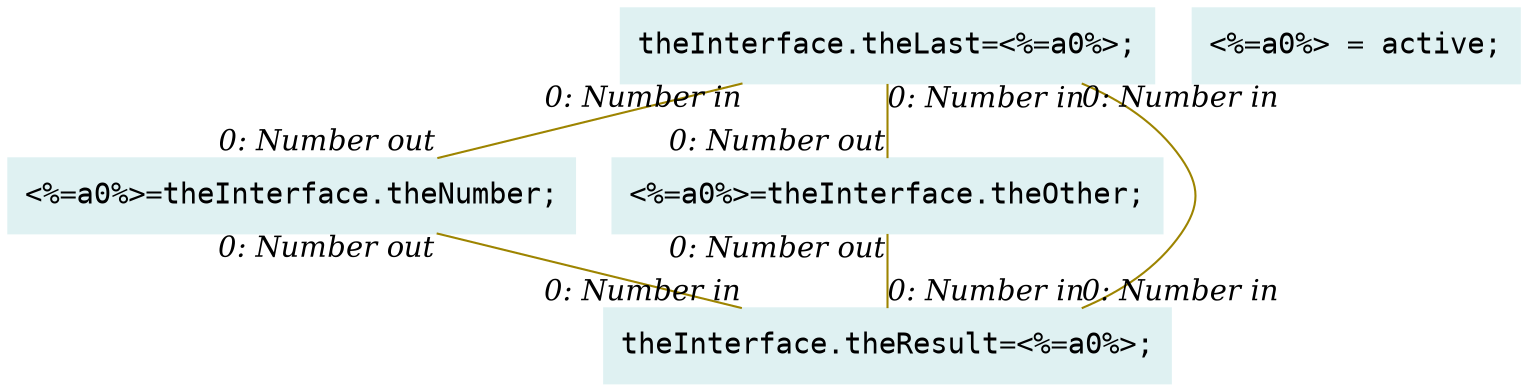 digraph g{node_2069 [shape="box", style="filled", color="#dff1f2", fontname="Courier", label="<%=a0%>=theInterface.theNumber;
" ]
node_2071 [shape="box", style="filled", color="#dff1f2", fontname="Courier", label="<%=a0%>=theInterface.theOther;
" ]
node_2073 [shape="box", style="filled", color="#dff1f2", fontname="Courier", label="theInterface.theResult=<%=a0%>;
" ]
node_2075 [shape="box", style="filled", color="#dff1f2", fontname="Courier", label="theInterface.theLast=<%=a0%>;
" ]
node_2101 [shape="box", style="filled", color="#dff1f2", fontname="Courier", label="<%=a0%> = active;
" ]
node_2075 -> node_2069 [dir=none, arrowHead=none, fontname="Times-Italic", arrowsize=1, color="#9d8400", label="",  headlabel="0: Number out", taillabel="0: Number in" ]
node_2075 -> node_2071 [dir=none, arrowHead=none, fontname="Times-Italic", arrowsize=1, color="#9d8400", label="",  headlabel="0: Number out", taillabel="0: Number in" ]
node_2075 -> node_2073 [dir=none, arrowHead=none, fontname="Times-Italic", arrowsize=1, color="#9d8400", label="",  headlabel="0: Number in", taillabel="0: Number in" ]
node_2069 -> node_2073 [dir=none, arrowHead=none, fontname="Times-Italic", arrowsize=1, color="#9d8400", label="",  headlabel="0: Number in", taillabel="0: Number out" ]
node_2071 -> node_2073 [dir=none, arrowHead=none, fontname="Times-Italic", arrowsize=1, color="#9d8400", label="",  headlabel="0: Number in", taillabel="0: Number out" ]
}